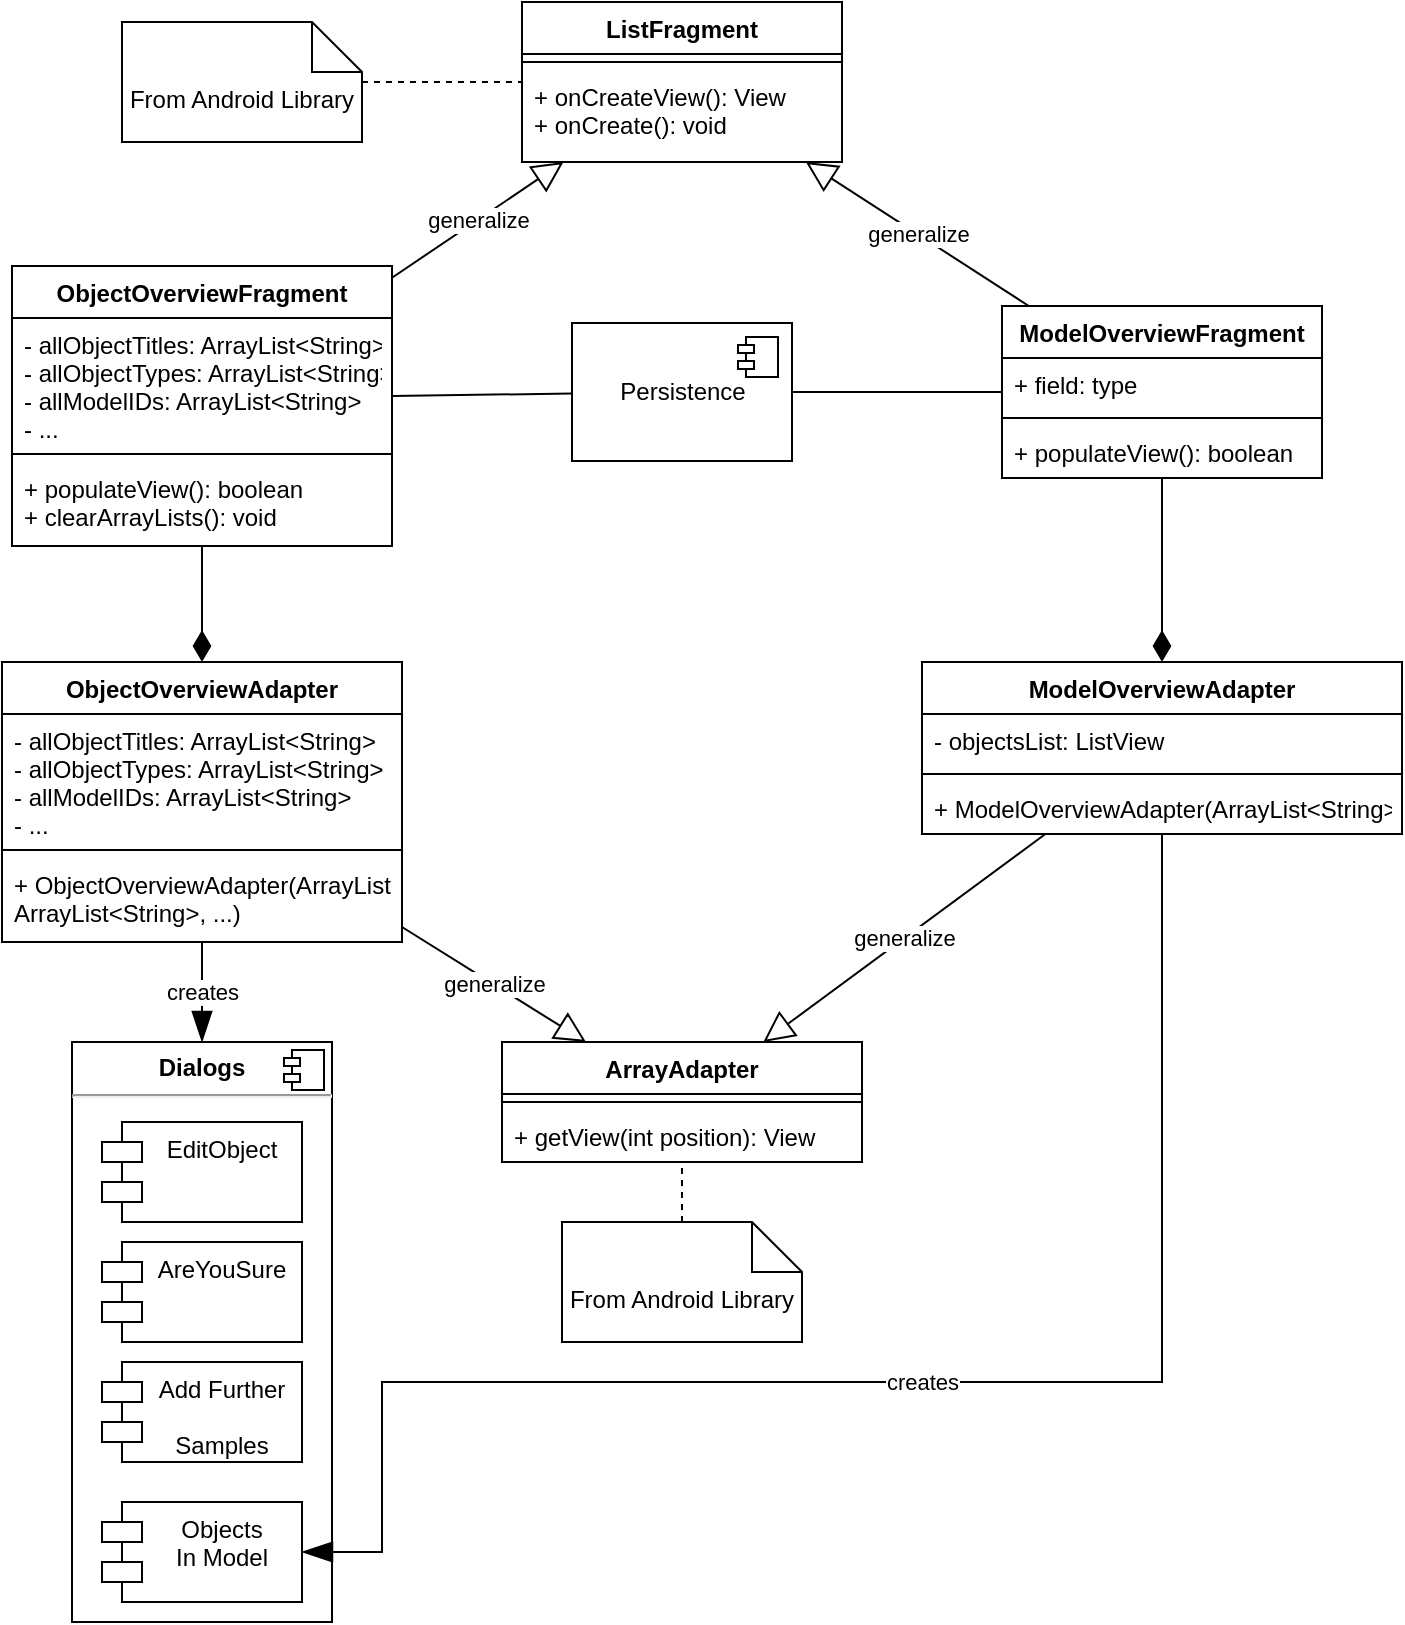 <mxfile version="14.9.3" type="device"><diagram id="iipOhMAKyykaDB4tGRLs" name="Page-1"><mxGraphModel dx="2473" dy="1923" grid="1" gridSize="10" guides="1" tooltips="1" connect="1" arrows="1" fold="1" page="1" pageScale="1" pageWidth="850" pageHeight="1100" math="0" shadow="0"><root><mxCell id="0"/><mxCell id="1" parent="0"/><mxCell id="eUhIDm5C2iWzA6A2uNMk-43" style="edgeStyle=orthogonalEdgeStyle;rounded=0;orthogonalLoop=1;jettySize=auto;html=1;endArrow=diamondThin;endFill=1;endSize=13;strokeWidth=1;" edge="1" parent="1" source="eUhIDm5C2iWzA6A2uNMk-70" target="eUhIDm5C2iWzA6A2uNMk-64"><mxGeometry relative="1" as="geometry"><mxPoint x="70" y="285.5" as="sourcePoint"/><mxPoint x="70.0" y="351" as="targetPoint"/></mxGeometry></mxCell><mxCell id="eUhIDm5C2iWzA6A2uNMk-47" value="generalize" style="edgeStyle=none;rounded=0;orthogonalLoop=1;jettySize=auto;html=1;endArrow=block;endFill=0;endSize=13;strokeWidth=1;" edge="1" parent="1" source="eUhIDm5C2iWzA6A2uNMk-70" target="eUhIDm5C2iWzA6A2uNMk-52"><mxGeometry relative="1" as="geometry"><mxPoint x="171.213" y="205.5" as="sourcePoint"/><mxPoint x="262.349" y="104" as="targetPoint"/></mxGeometry></mxCell><mxCell id="eUhIDm5C2iWzA6A2uNMk-42" style="edgeStyle=orthogonalEdgeStyle;rounded=0;orthogonalLoop=1;jettySize=auto;html=1;endArrow=diamondThin;endFill=1;strokeWidth=1;endSize=13;" edge="1" parent="1" source="eUhIDm5C2iWzA6A2uNMk-8" target="eUhIDm5C2iWzA6A2uNMk-38"><mxGeometry relative="1" as="geometry"/></mxCell><mxCell id="eUhIDm5C2iWzA6A2uNMk-46" value="generalize" style="edgeStyle=none;rounded=0;orthogonalLoop=1;jettySize=auto;html=1;endArrow=block;endFill=0;endSize=13;strokeWidth=1;" edge="1" parent="1" source="eUhIDm5C2iWzA6A2uNMk-8" target="eUhIDm5C2iWzA6A2uNMk-52"><mxGeometry relative="1" as="geometry"><mxPoint x="303.578" y="104" as="targetPoint"/></mxGeometry></mxCell><mxCell id="eUhIDm5C2iWzA6A2uNMk-59" style="edgeStyle=none;rounded=0;orthogonalLoop=1;jettySize=auto;html=1;endArrow=none;endFill=0;endSize=13;strokeWidth=1;" edge="1" parent="1" source="eUhIDm5C2iWzA6A2uNMk-8" target="eUhIDm5C2iWzA6A2uNMk-56"><mxGeometry relative="1" as="geometry"/></mxCell><mxCell id="eUhIDm5C2iWzA6A2uNMk-8" value="ModelOverviewFragment" style="swimlane;fontStyle=1;align=center;verticalAlign=top;childLayout=stackLayout;horizontal=1;startSize=26;horizontalStack=0;resizeParent=1;resizeParentMax=0;resizeLast=0;collapsible=1;marginBottom=0;" vertex="1" parent="1"><mxGeometry x="470" y="142" width="160" height="86" as="geometry"/></mxCell><mxCell id="eUhIDm5C2iWzA6A2uNMk-9" value="+ field: type" style="text;strokeColor=none;fillColor=none;align=left;verticalAlign=top;spacingLeft=4;spacingRight=4;overflow=hidden;rotatable=0;points=[[0,0.5],[1,0.5]];portConstraint=eastwest;" vertex="1" parent="eUhIDm5C2iWzA6A2uNMk-8"><mxGeometry y="26" width="160" height="26" as="geometry"/></mxCell><mxCell id="eUhIDm5C2iWzA6A2uNMk-10" value="" style="line;strokeWidth=1;fillColor=none;align=left;verticalAlign=middle;spacingTop=-1;spacingLeft=3;spacingRight=3;rotatable=0;labelPosition=right;points=[];portConstraint=eastwest;" vertex="1" parent="eUhIDm5C2iWzA6A2uNMk-8"><mxGeometry y="52" width="160" height="8" as="geometry"/></mxCell><mxCell id="eUhIDm5C2iWzA6A2uNMk-11" value="+ populateView(): boolean" style="text;strokeColor=none;fillColor=none;align=left;verticalAlign=top;spacingLeft=4;spacingRight=4;overflow=hidden;rotatable=0;points=[[0,0.5],[1,0.5]];portConstraint=eastwest;" vertex="1" parent="eUhIDm5C2iWzA6A2uNMk-8"><mxGeometry y="60" width="160" height="26" as="geometry"/></mxCell><mxCell id="eUhIDm5C2iWzA6A2uNMk-24" value="&lt;p style=&quot;margin: 0px ; margin-top: 6px ; text-align: center&quot;&gt;&lt;b&gt;Dialogs&lt;/b&gt;&lt;/p&gt;&lt;hr&gt;&lt;p style=&quot;margin: 0px ; margin-left: 8px&quot;&gt;&lt;br&gt;&lt;/p&gt;" style="align=left;overflow=fill;html=1;dropTarget=0;" vertex="1" parent="1"><mxGeometry x="5" y="510" width="130" height="290" as="geometry"/></mxCell><mxCell id="eUhIDm5C2iWzA6A2uNMk-25" value="" style="shape=component;jettyWidth=8;jettyHeight=4;" vertex="1" parent="eUhIDm5C2iWzA6A2uNMk-24"><mxGeometry x="1" width="20" height="20" relative="1" as="geometry"><mxPoint x="-24" y="4" as="offset"/></mxGeometry></mxCell><mxCell id="eUhIDm5C2iWzA6A2uNMk-26" value="EditObject" style="shape=module;align=left;spacingLeft=20;align=center;verticalAlign=top;" vertex="1" parent="1"><mxGeometry x="20" y="550" width="100" height="50" as="geometry"/></mxCell><mxCell id="eUhIDm5C2iWzA6A2uNMk-27" value="AreYouSure" style="shape=module;align=left;spacingLeft=20;align=center;verticalAlign=top;" vertex="1" parent="1"><mxGeometry x="20" y="610" width="100" height="50" as="geometry"/></mxCell><mxCell id="eUhIDm5C2iWzA6A2uNMk-28" value="Add Further &#xA;&#xA;Samples" style="shape=module;align=left;spacingLeft=20;align=center;verticalAlign=top;" vertex="1" parent="1"><mxGeometry x="20" y="670" width="100" height="50" as="geometry"/></mxCell><mxCell id="eUhIDm5C2iWzA6A2uNMk-45" value="generalize" style="edgeStyle=none;rounded=0;orthogonalLoop=1;jettySize=auto;html=1;endArrow=block;endFill=0;endSize=13;strokeWidth=1;" edge="1" parent="1" source="eUhIDm5C2iWzA6A2uNMk-64" target="eUhIDm5C2iWzA6A2uNMk-33"><mxGeometry relative="1" as="geometry"><mxPoint x="161.319" y="441" as="sourcePoint"/></mxGeometry></mxCell><mxCell id="eUhIDm5C2iWzA6A2uNMk-62" value="creates" style="edgeStyle=none;rounded=0;orthogonalLoop=1;jettySize=auto;html=1;endArrow=blockThin;endFill=1;endSize=13;strokeWidth=1;" edge="1" parent="1" source="eUhIDm5C2iWzA6A2uNMk-64" target="eUhIDm5C2iWzA6A2uNMk-24"><mxGeometry relative="1" as="geometry"><mxPoint x="120.0" y="441" as="sourcePoint"/></mxGeometry></mxCell><mxCell id="eUhIDm5C2iWzA6A2uNMk-33" value="ArrayAdapter" style="swimlane;fontStyle=1;align=center;verticalAlign=top;childLayout=stackLayout;horizontal=1;startSize=26;horizontalStack=0;resizeParent=1;resizeParentMax=0;resizeLast=0;collapsible=1;marginBottom=0;" vertex="1" parent="1"><mxGeometry x="220" y="510" width="180" height="60" as="geometry"/></mxCell><mxCell id="eUhIDm5C2iWzA6A2uNMk-35" value="" style="line;strokeWidth=1;fillColor=none;align=left;verticalAlign=middle;spacingTop=-1;spacingLeft=3;spacingRight=3;rotatable=0;labelPosition=right;points=[];portConstraint=eastwest;" vertex="1" parent="eUhIDm5C2iWzA6A2uNMk-33"><mxGeometry y="26" width="180" height="8" as="geometry"/></mxCell><mxCell id="eUhIDm5C2iWzA6A2uNMk-36" value="+ getView(int position): View" style="text;strokeColor=none;fillColor=none;align=left;verticalAlign=top;spacingLeft=4;spacingRight=4;overflow=hidden;rotatable=0;points=[[0,0.5],[1,0.5]];portConstraint=eastwest;whiteSpace=wrap;" vertex="1" parent="eUhIDm5C2iWzA6A2uNMk-33"><mxGeometry y="34" width="180" height="26" as="geometry"/></mxCell><mxCell id="eUhIDm5C2iWzA6A2uNMk-44" value="generalize" style="rounded=0;orthogonalLoop=1;jettySize=auto;html=1;endArrow=block;endFill=0;endSize=13;strokeWidth=1;" edge="1" parent="1" source="eUhIDm5C2iWzA6A2uNMk-38" target="eUhIDm5C2iWzA6A2uNMk-33"><mxGeometry relative="1" as="geometry"/></mxCell><mxCell id="eUhIDm5C2iWzA6A2uNMk-63" value="creates" style="edgeStyle=orthogonalEdgeStyle;rounded=0;orthogonalLoop=1;jettySize=auto;html=1;endArrow=blockThin;endFill=1;endSize=13;strokeWidth=1;" edge="1" parent="1" source="eUhIDm5C2iWzA6A2uNMk-38" target="eUhIDm5C2iWzA6A2uNMk-74"><mxGeometry relative="1" as="geometry"><mxPoint x="550" y="510" as="targetPoint"/><Array as="points"><mxPoint x="550" y="680"/><mxPoint x="160" y="680"/><mxPoint x="160" y="765"/></Array></mxGeometry></mxCell><mxCell id="eUhIDm5C2iWzA6A2uNMk-38" value="ModelOverviewAdapter" style="swimlane;fontStyle=1;align=center;verticalAlign=top;childLayout=stackLayout;horizontal=1;startSize=26;horizontalStack=0;resizeParent=1;resizeParentMax=0;resizeLast=0;collapsible=1;marginBottom=0;" vertex="1" parent="1"><mxGeometry x="430" y="320" width="240" height="86" as="geometry"/></mxCell><mxCell id="eUhIDm5C2iWzA6A2uNMk-39" value="- objectsList: ListView" style="text;strokeColor=none;fillColor=none;align=left;verticalAlign=top;spacingLeft=4;spacingRight=4;overflow=hidden;rotatable=0;points=[[0,0.5],[1,0.5]];portConstraint=eastwest;" vertex="1" parent="eUhIDm5C2iWzA6A2uNMk-38"><mxGeometry y="26" width="240" height="26" as="geometry"/></mxCell><mxCell id="eUhIDm5C2iWzA6A2uNMk-40" value="" style="line;strokeWidth=1;fillColor=none;align=left;verticalAlign=middle;spacingTop=-1;spacingLeft=3;spacingRight=3;rotatable=0;labelPosition=right;points=[];portConstraint=eastwest;" vertex="1" parent="eUhIDm5C2iWzA6A2uNMk-38"><mxGeometry y="52" width="240" height="8" as="geometry"/></mxCell><mxCell id="eUhIDm5C2iWzA6A2uNMk-41" value="+ ModelOverviewAdapter(ArrayList&lt;String&gt;)" style="text;strokeColor=none;fillColor=none;align=left;verticalAlign=top;spacingLeft=4;spacingRight=4;overflow=hidden;rotatable=0;points=[[0,0.5],[1,0.5]];portConstraint=eastwest;" vertex="1" parent="eUhIDm5C2iWzA6A2uNMk-38"><mxGeometry y="60" width="240" height="26" as="geometry"/></mxCell><mxCell id="eUhIDm5C2iWzA6A2uNMk-49" style="edgeStyle=none;rounded=0;orthogonalLoop=1;jettySize=auto;html=1;endArrow=none;endFill=0;endSize=13;strokeWidth=1;dashed=1;" edge="1" parent="1" source="eUhIDm5C2iWzA6A2uNMk-48" target="eUhIDm5C2iWzA6A2uNMk-52"><mxGeometry relative="1" as="geometry"><mxPoint x="180.0" y="30.513" as="targetPoint"/></mxGeometry></mxCell><mxCell id="eUhIDm5C2iWzA6A2uNMk-48" value="From Android Library" style="shape=note2;boundedLbl=1;whiteSpace=wrap;html=1;size=25;verticalAlign=top;align=center;" vertex="1" parent="1"><mxGeometry x="30" width="120" height="60" as="geometry"/></mxCell><mxCell id="eUhIDm5C2iWzA6A2uNMk-51" style="edgeStyle=none;rounded=0;orthogonalLoop=1;jettySize=auto;html=1;dashed=1;endArrow=none;endFill=0;endSize=13;strokeWidth=1;" edge="1" parent="1" source="eUhIDm5C2iWzA6A2uNMk-50" target="eUhIDm5C2iWzA6A2uNMk-33"><mxGeometry relative="1" as="geometry"/></mxCell><mxCell id="eUhIDm5C2iWzA6A2uNMk-50" value="From Android Library" style="shape=note2;boundedLbl=1;whiteSpace=wrap;html=1;size=25;verticalAlign=top;align=center;" vertex="1" parent="1"><mxGeometry x="250" y="600" width="120" height="60" as="geometry"/></mxCell><mxCell id="eUhIDm5C2iWzA6A2uNMk-52" value="ListFragment" style="swimlane;fontStyle=1;align=center;verticalAlign=top;childLayout=stackLayout;horizontal=1;startSize=26;horizontalStack=0;resizeParent=1;resizeParentMax=0;resizeLast=0;collapsible=1;marginBottom=0;" vertex="1" parent="1"><mxGeometry x="230" y="-10" width="160" height="80" as="geometry"/></mxCell><mxCell id="eUhIDm5C2iWzA6A2uNMk-54" value="" style="line;strokeWidth=1;fillColor=none;align=left;verticalAlign=middle;spacingTop=-1;spacingLeft=3;spacingRight=3;rotatable=0;labelPosition=right;points=[];portConstraint=eastwest;" vertex="1" parent="eUhIDm5C2iWzA6A2uNMk-52"><mxGeometry y="26" width="160" height="8" as="geometry"/></mxCell><mxCell id="eUhIDm5C2iWzA6A2uNMk-55" value="+ onCreateView(): View&#xA;+ onCreate(): void&#xA;" style="text;strokeColor=none;fillColor=none;align=left;verticalAlign=top;spacingLeft=4;spacingRight=4;overflow=hidden;rotatable=0;points=[[0,0.5],[1,0.5]];portConstraint=eastwest;" vertex="1" parent="eUhIDm5C2iWzA6A2uNMk-52"><mxGeometry y="34" width="160" height="46" as="geometry"/></mxCell><mxCell id="eUhIDm5C2iWzA6A2uNMk-56" value="Persistence" style="html=1;dropTarget=0;" vertex="1" parent="1"><mxGeometry x="255" y="150.5" width="110" height="69" as="geometry"/></mxCell><mxCell id="eUhIDm5C2iWzA6A2uNMk-57" value="" style="shape=module;jettyWidth=8;jettyHeight=4;" vertex="1" parent="eUhIDm5C2iWzA6A2uNMk-56"><mxGeometry x="1" width="20" height="20" relative="1" as="geometry"><mxPoint x="-27" y="7" as="offset"/></mxGeometry></mxCell><mxCell id="eUhIDm5C2iWzA6A2uNMk-60" style="edgeStyle=none;rounded=0;orthogonalLoop=1;jettySize=auto;html=1;endArrow=none;endFill=0;endSize=13;strokeWidth=1;" edge="1" parent="1" target="eUhIDm5C2iWzA6A2uNMk-56"><mxGeometry relative="1" as="geometry"><mxPoint x="165" y="187" as="sourcePoint"/><mxPoint x="195.0" y="173.25" as="targetPoint"/></mxGeometry></mxCell><mxCell id="eUhIDm5C2iWzA6A2uNMk-64" value="ObjectOverviewAdapter" style="swimlane;fontStyle=1;align=center;verticalAlign=top;childLayout=stackLayout;horizontal=1;startSize=26;horizontalStack=0;resizeParent=1;resizeParentMax=0;resizeLast=0;collapsible=1;marginBottom=0;" vertex="1" parent="1"><mxGeometry x="-30" y="320" width="200" height="140" as="geometry"/></mxCell><mxCell id="eUhIDm5C2iWzA6A2uNMk-65" value="- allObjectTitles: ArrayList&lt;String&gt; &#xA;- allObjectTypes: ArrayList&lt;String&gt;&#xA;- allModelIDs: ArrayList&lt;String&gt;&#xA;- ...&#xA;" style="text;strokeColor=none;fillColor=none;align=left;verticalAlign=top;spacingLeft=4;spacingRight=4;overflow=hidden;rotatable=0;points=[[0,0.5],[1,0.5]];portConstraint=eastwest;" vertex="1" parent="eUhIDm5C2iWzA6A2uNMk-64"><mxGeometry y="26" width="200" height="64" as="geometry"/></mxCell><mxCell id="eUhIDm5C2iWzA6A2uNMk-66" value="" style="line;strokeWidth=1;fillColor=none;align=left;verticalAlign=middle;spacingTop=-1;spacingLeft=3;spacingRight=3;rotatable=0;labelPosition=right;points=[];portConstraint=eastwest;" vertex="1" parent="eUhIDm5C2iWzA6A2uNMk-64"><mxGeometry y="90" width="200" height="8" as="geometry"/></mxCell><mxCell id="eUhIDm5C2iWzA6A2uNMk-67" value="+ ObjectOverviewAdapter(ArrayList&lt;String&gt;,&#xA;ArrayList&lt;String&gt;, ...)&#xA;" style="text;strokeColor=none;fillColor=none;align=left;verticalAlign=top;spacingLeft=4;spacingRight=4;overflow=hidden;rotatable=0;points=[[0,0.5],[1,0.5]];portConstraint=eastwest;" vertex="1" parent="eUhIDm5C2iWzA6A2uNMk-64"><mxGeometry y="98" width="200" height="42" as="geometry"/></mxCell><mxCell id="eUhIDm5C2iWzA6A2uNMk-70" value="ObjectOverviewFragment" style="swimlane;fontStyle=1;align=center;verticalAlign=top;childLayout=stackLayout;horizontal=1;startSize=26;horizontalStack=0;resizeParent=1;resizeParentMax=0;resizeLast=0;collapsible=1;marginBottom=0;" vertex="1" parent="1"><mxGeometry x="-25" y="122" width="190" height="140" as="geometry"/></mxCell><mxCell id="eUhIDm5C2iWzA6A2uNMk-71" value="- allObjectTitles: ArrayList&lt;String&gt; &#xA;- allObjectTypes: ArrayList&lt;String&gt;&#xA;- allModelIDs: ArrayList&lt;String&gt;&#xA;- ...&#xA;&#xA;&#xA;" style="text;strokeColor=none;fillColor=none;align=left;verticalAlign=top;spacingLeft=4;spacingRight=4;overflow=hidden;rotatable=0;points=[[0,0.5],[1,0.5]];portConstraint=eastwest;" vertex="1" parent="eUhIDm5C2iWzA6A2uNMk-70"><mxGeometry y="26" width="190" height="64" as="geometry"/></mxCell><mxCell id="eUhIDm5C2iWzA6A2uNMk-72" value="" style="line;strokeWidth=1;fillColor=none;align=left;verticalAlign=middle;spacingTop=-1;spacingLeft=3;spacingRight=3;rotatable=0;labelPosition=right;points=[];portConstraint=eastwest;" vertex="1" parent="eUhIDm5C2iWzA6A2uNMk-70"><mxGeometry y="90" width="190" height="8" as="geometry"/></mxCell><mxCell id="eUhIDm5C2iWzA6A2uNMk-73" value="+ populateView(): boolean&#xA;+ clearArrayLists(): void" style="text;strokeColor=none;fillColor=none;align=left;verticalAlign=top;spacingLeft=4;spacingRight=4;overflow=hidden;rotatable=0;points=[[0,0.5],[1,0.5]];portConstraint=eastwest;" vertex="1" parent="eUhIDm5C2iWzA6A2uNMk-70"><mxGeometry y="98" width="190" height="42" as="geometry"/></mxCell><mxCell id="eUhIDm5C2iWzA6A2uNMk-74" value="Objects&#xA; In Model" style="shape=module;align=left;spacingLeft=20;align=center;verticalAlign=top;" vertex="1" parent="1"><mxGeometry x="20" y="740" width="100" height="50" as="geometry"/></mxCell></root></mxGraphModel></diagram></mxfile>